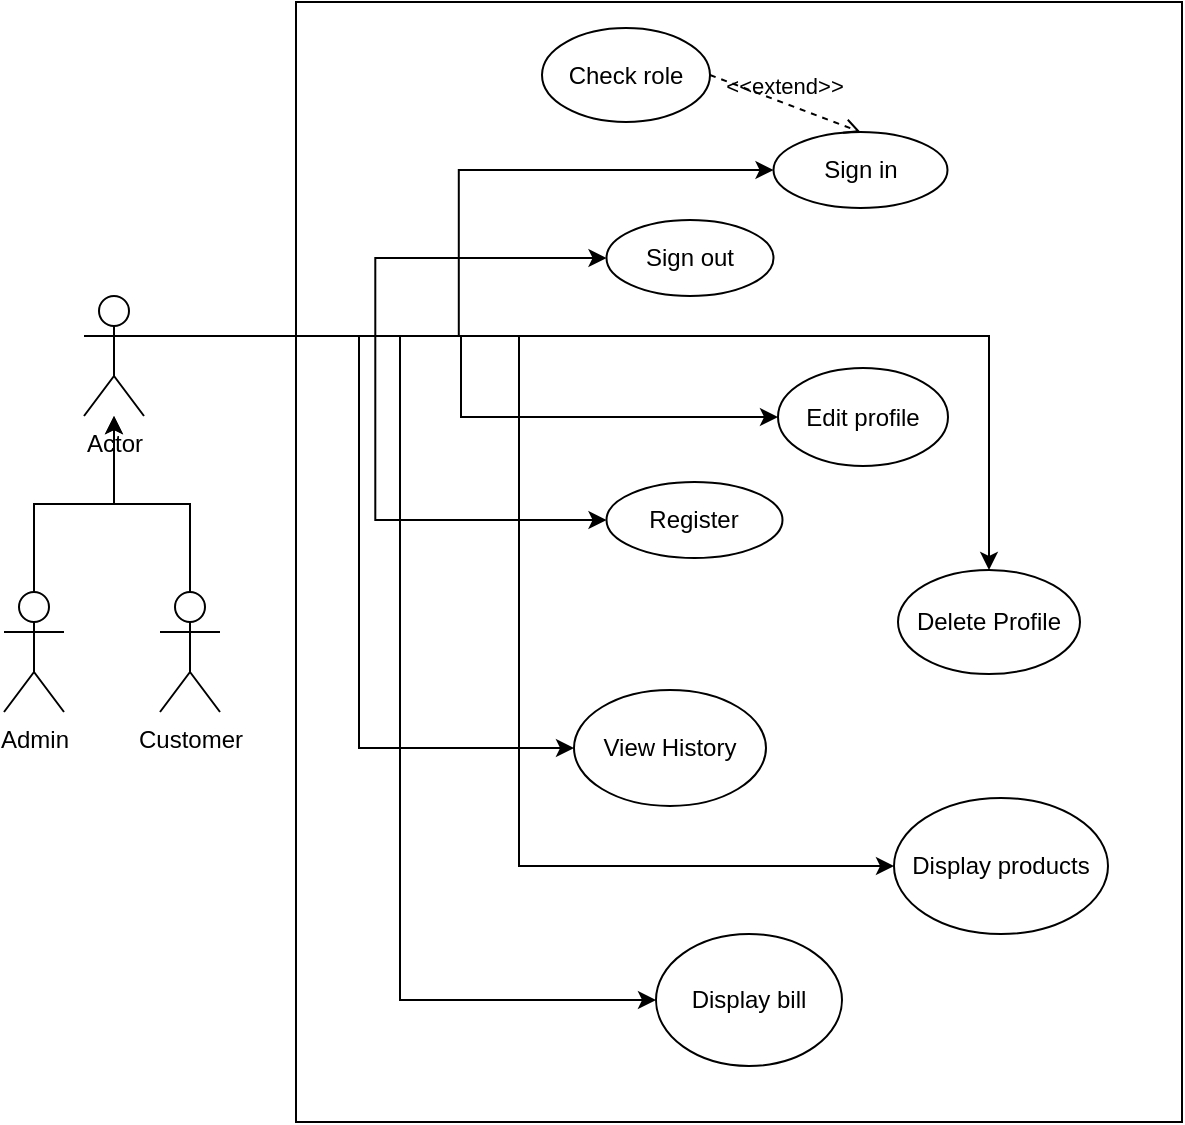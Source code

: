<mxfile version="20.8.10" type="device"><diagram name="Page-1" id="07muyjJnloE3g1bTeFoZ"><mxGraphModel dx="1091" dy="646" grid="0" gridSize="10" guides="1" tooltips="1" connect="1" arrows="1" fold="1" page="1" pageScale="1" pageWidth="850" pageHeight="1100" math="0" shadow="0"><root><mxCell id="0"/><mxCell id="1" parent="0"/><mxCell id="QeVNjhh0Ogd0eLJ6nNSy-60" value="" style="rounded=0;whiteSpace=wrap;html=1;" vertex="1" parent="1"><mxGeometry x="200" y="18" width="443" height="560" as="geometry"/></mxCell><mxCell id="QeVNjhh0Ogd0eLJ6nNSy-44" style="edgeStyle=orthogonalEdgeStyle;rounded=0;orthogonalLoop=1;jettySize=auto;html=1;exitX=0.5;exitY=0;exitDx=0;exitDy=0;exitPerimeter=0;" edge="1" parent="1" source="QeVNjhh0Ogd0eLJ6nNSy-1" target="QeVNjhh0Ogd0eLJ6nNSy-42"><mxGeometry relative="1" as="geometry"/></mxCell><mxCell id="QeVNjhh0Ogd0eLJ6nNSy-1" value="Admin" style="shape=umlActor;verticalLabelPosition=bottom;verticalAlign=top;html=1;outlineConnect=0;" vertex="1" parent="1"><mxGeometry x="54" y="313" width="30" height="60" as="geometry"/></mxCell><mxCell id="QeVNjhh0Ogd0eLJ6nNSy-47" style="edgeStyle=orthogonalEdgeStyle;rounded=0;orthogonalLoop=1;jettySize=auto;html=1;exitX=0.5;exitY=0;exitDx=0;exitDy=0;exitPerimeter=0;" edge="1" parent="1" source="QeVNjhh0Ogd0eLJ6nNSy-2" target="QeVNjhh0Ogd0eLJ6nNSy-42"><mxGeometry relative="1" as="geometry"/></mxCell><mxCell id="QeVNjhh0Ogd0eLJ6nNSy-2" value="Customer" style="shape=umlActor;verticalLabelPosition=bottom;verticalAlign=top;html=1;outlineConnect=0;" vertex="1" parent="1"><mxGeometry x="132" y="313" width="30" height="60" as="geometry"/></mxCell><mxCell id="QeVNjhh0Ogd0eLJ6nNSy-5" value="Sign in" style="ellipse;whiteSpace=wrap;html=1;" vertex="1" parent="1"><mxGeometry x="438.75" y="83" width="87" height="38" as="geometry"/></mxCell><mxCell id="QeVNjhh0Ogd0eLJ6nNSy-6" value="Register" style="ellipse;whiteSpace=wrap;html=1;" vertex="1" parent="1"><mxGeometry x="355.25" y="258" width="88" height="38" as="geometry"/></mxCell><mxCell id="QeVNjhh0Ogd0eLJ6nNSy-8" value="Sign out" style="ellipse;whiteSpace=wrap;html=1;" vertex="1" parent="1"><mxGeometry x="355.25" y="127" width="83.5" height="38" as="geometry"/></mxCell><mxCell id="QeVNjhh0Ogd0eLJ6nNSy-9" value="Display products" style="ellipse;whiteSpace=wrap;html=1;" vertex="1" parent="1"><mxGeometry x="499" y="416" width="107" height="68" as="geometry"/></mxCell><mxCell id="QeVNjhh0Ogd0eLJ6nNSy-13" value="View History" style="ellipse;whiteSpace=wrap;html=1;" vertex="1" parent="1"><mxGeometry x="339" y="362" width="96" height="58" as="geometry"/></mxCell><mxCell id="QeVNjhh0Ogd0eLJ6nNSy-15" value="Display bill" style="ellipse;whiteSpace=wrap;html=1;" vertex="1" parent="1"><mxGeometry x="380" y="484" width="93" height="66" as="geometry"/></mxCell><mxCell id="QeVNjhh0Ogd0eLJ6nNSy-17" value="Edit profile" style="ellipse;whiteSpace=wrap;html=1;" vertex="1" parent="1"><mxGeometry x="441" y="201" width="85" height="49" as="geometry"/></mxCell><mxCell id="QeVNjhh0Ogd0eLJ6nNSy-19" value="Delete Profile" style="ellipse;whiteSpace=wrap;html=1;" vertex="1" parent="1"><mxGeometry x="501" y="302" width="91" height="52" as="geometry"/></mxCell><mxCell id="QeVNjhh0Ogd0eLJ6nNSy-21" value="Check role" style="ellipse;whiteSpace=wrap;html=1;" vertex="1" parent="1"><mxGeometry x="323" y="31" width="84" height="47" as="geometry"/></mxCell><mxCell id="QeVNjhh0Ogd0eLJ6nNSy-49" style="edgeStyle=orthogonalEdgeStyle;rounded=0;orthogonalLoop=1;jettySize=auto;html=1;exitX=1;exitY=0.333;exitDx=0;exitDy=0;exitPerimeter=0;entryX=0;entryY=0.5;entryDx=0;entryDy=0;" edge="1" parent="1" source="QeVNjhh0Ogd0eLJ6nNSy-42" target="QeVNjhh0Ogd0eLJ6nNSy-5"><mxGeometry relative="1" as="geometry"/></mxCell><mxCell id="QeVNjhh0Ogd0eLJ6nNSy-50" style="edgeStyle=orthogonalEdgeStyle;rounded=0;orthogonalLoop=1;jettySize=auto;html=1;exitX=1;exitY=0.333;exitDx=0;exitDy=0;exitPerimeter=0;entryX=0;entryY=0.5;entryDx=0;entryDy=0;" edge="1" parent="1" source="QeVNjhh0Ogd0eLJ6nNSy-42" target="QeVNjhh0Ogd0eLJ6nNSy-8"><mxGeometry relative="1" as="geometry"/></mxCell><mxCell id="QeVNjhh0Ogd0eLJ6nNSy-51" style="edgeStyle=orthogonalEdgeStyle;rounded=0;orthogonalLoop=1;jettySize=auto;html=1;exitX=1;exitY=0.333;exitDx=0;exitDy=0;exitPerimeter=0;entryX=0;entryY=0.5;entryDx=0;entryDy=0;" edge="1" parent="1" source="QeVNjhh0Ogd0eLJ6nNSy-42" target="QeVNjhh0Ogd0eLJ6nNSy-17"><mxGeometry relative="1" as="geometry"/></mxCell><mxCell id="QeVNjhh0Ogd0eLJ6nNSy-52" style="edgeStyle=orthogonalEdgeStyle;rounded=0;orthogonalLoop=1;jettySize=auto;html=1;exitX=1;exitY=0.333;exitDx=0;exitDy=0;exitPerimeter=0;entryX=0;entryY=0.5;entryDx=0;entryDy=0;" edge="1" parent="1" source="QeVNjhh0Ogd0eLJ6nNSy-42" target="QeVNjhh0Ogd0eLJ6nNSy-6"><mxGeometry relative="1" as="geometry"/></mxCell><mxCell id="QeVNjhh0Ogd0eLJ6nNSy-53" style="edgeStyle=orthogonalEdgeStyle;rounded=0;orthogonalLoop=1;jettySize=auto;html=1;exitX=1;exitY=0.333;exitDx=0;exitDy=0;exitPerimeter=0;" edge="1" parent="1" source="QeVNjhh0Ogd0eLJ6nNSy-42" target="QeVNjhh0Ogd0eLJ6nNSy-19"><mxGeometry relative="1" as="geometry"/></mxCell><mxCell id="QeVNjhh0Ogd0eLJ6nNSy-54" style="edgeStyle=orthogonalEdgeStyle;rounded=0;orthogonalLoop=1;jettySize=auto;html=1;exitX=1;exitY=0.333;exitDx=0;exitDy=0;exitPerimeter=0;entryX=0;entryY=0.5;entryDx=0;entryDy=0;" edge="1" parent="1" source="QeVNjhh0Ogd0eLJ6nNSy-42" target="QeVNjhh0Ogd0eLJ6nNSy-13"><mxGeometry relative="1" as="geometry"/></mxCell><mxCell id="QeVNjhh0Ogd0eLJ6nNSy-57" style="edgeStyle=orthogonalEdgeStyle;rounded=0;orthogonalLoop=1;jettySize=auto;html=1;exitX=1;exitY=0.333;exitDx=0;exitDy=0;exitPerimeter=0;entryX=0;entryY=0.5;entryDx=0;entryDy=0;" edge="1" parent="1" source="QeVNjhh0Ogd0eLJ6nNSy-42" target="QeVNjhh0Ogd0eLJ6nNSy-9"><mxGeometry relative="1" as="geometry"/></mxCell><mxCell id="QeVNjhh0Ogd0eLJ6nNSy-58" style="edgeStyle=orthogonalEdgeStyle;rounded=0;orthogonalLoop=1;jettySize=auto;html=1;exitX=1;exitY=0.333;exitDx=0;exitDy=0;exitPerimeter=0;entryX=0;entryY=0.5;entryDx=0;entryDy=0;" edge="1" parent="1" source="QeVNjhh0Ogd0eLJ6nNSy-42" target="QeVNjhh0Ogd0eLJ6nNSy-15"><mxGeometry relative="1" as="geometry"/></mxCell><mxCell id="QeVNjhh0Ogd0eLJ6nNSy-42" value="Actor" style="shape=umlActor;verticalLabelPosition=bottom;verticalAlign=top;html=1;outlineConnect=0;" vertex="1" parent="1"><mxGeometry x="94" y="165" width="30" height="60" as="geometry"/></mxCell><mxCell id="QeVNjhh0Ogd0eLJ6nNSy-59" value="&amp;lt;&amp;lt;extend&amp;gt;&amp;gt;" style="html=1;verticalAlign=bottom;labelBackgroundColor=none;endArrow=open;endFill=0;dashed=1;rounded=0;exitX=1;exitY=0.5;exitDx=0;exitDy=0;entryX=0.5;entryY=0;entryDx=0;entryDy=0;" edge="1" parent="1" source="QeVNjhh0Ogd0eLJ6nNSy-21" target="QeVNjhh0Ogd0eLJ6nNSy-5"><mxGeometry width="160" relative="1" as="geometry"><mxPoint x="347" y="312" as="sourcePoint"/><mxPoint x="507" y="312" as="targetPoint"/></mxGeometry></mxCell></root></mxGraphModel></diagram></mxfile>